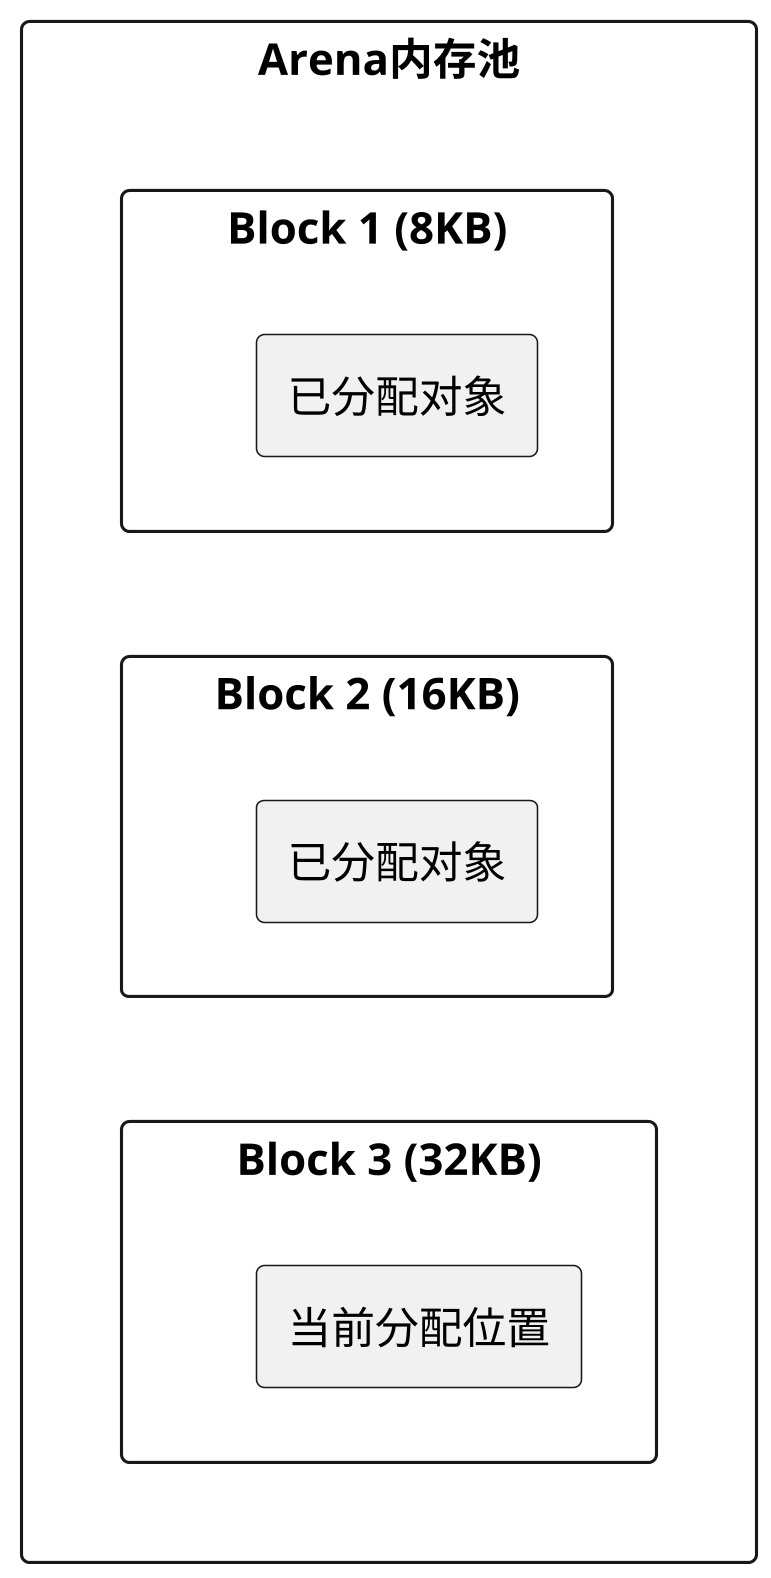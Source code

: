 @startuml arena_memory
skinparam dpi 300

rectangle "Arena内存池" as Arena {
  rectangle "Block 1 (8KB)" as Block1 {
    rectangle "已分配对象" as A1
  }
  
  rectangle "Block 2 (16KB)" as Block2 {
    rectangle "已分配对象" as A2
  }
  
  rectangle "Block 3 (32KB)" as Block3 {
    rectangle "当前分配位置" as A3
  }
}

Block1 -[hidden]-> Block2
Block2 -[hidden]-> Block3

@enduml 